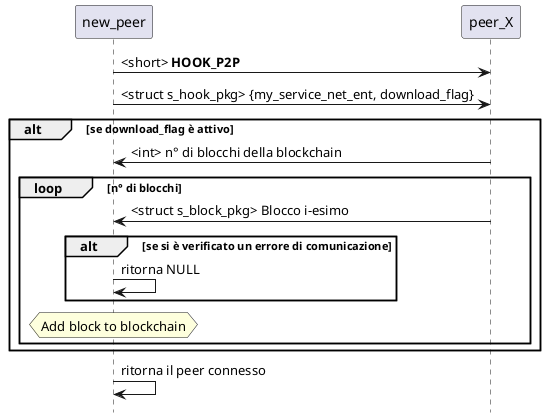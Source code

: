 @startuml
hide footbox

participant new_peer
participant peer_X

new_peer -> peer_X: <short> **HOOK_P2P**
new_peer -> peer_X: <struct s_hook_pkg> {my_service_net_ent, download_flag}

alt se download_flag è attivo
  new_peer <- peer_X: <int> n° di blocchi della blockchain

  loop n° di blocchi
    new_peer <- peer_X: <struct s_block_pkg> Blocco i-esimo

    alt se si è verificato un errore di comunicazione
      new_peer -> new_peer: ritorna NULL
    end

    hnote over new_peer
      Add block to blockchain
    end note

  end
end

new_peer -> new_peer: ritorna il peer connesso

@enduml
